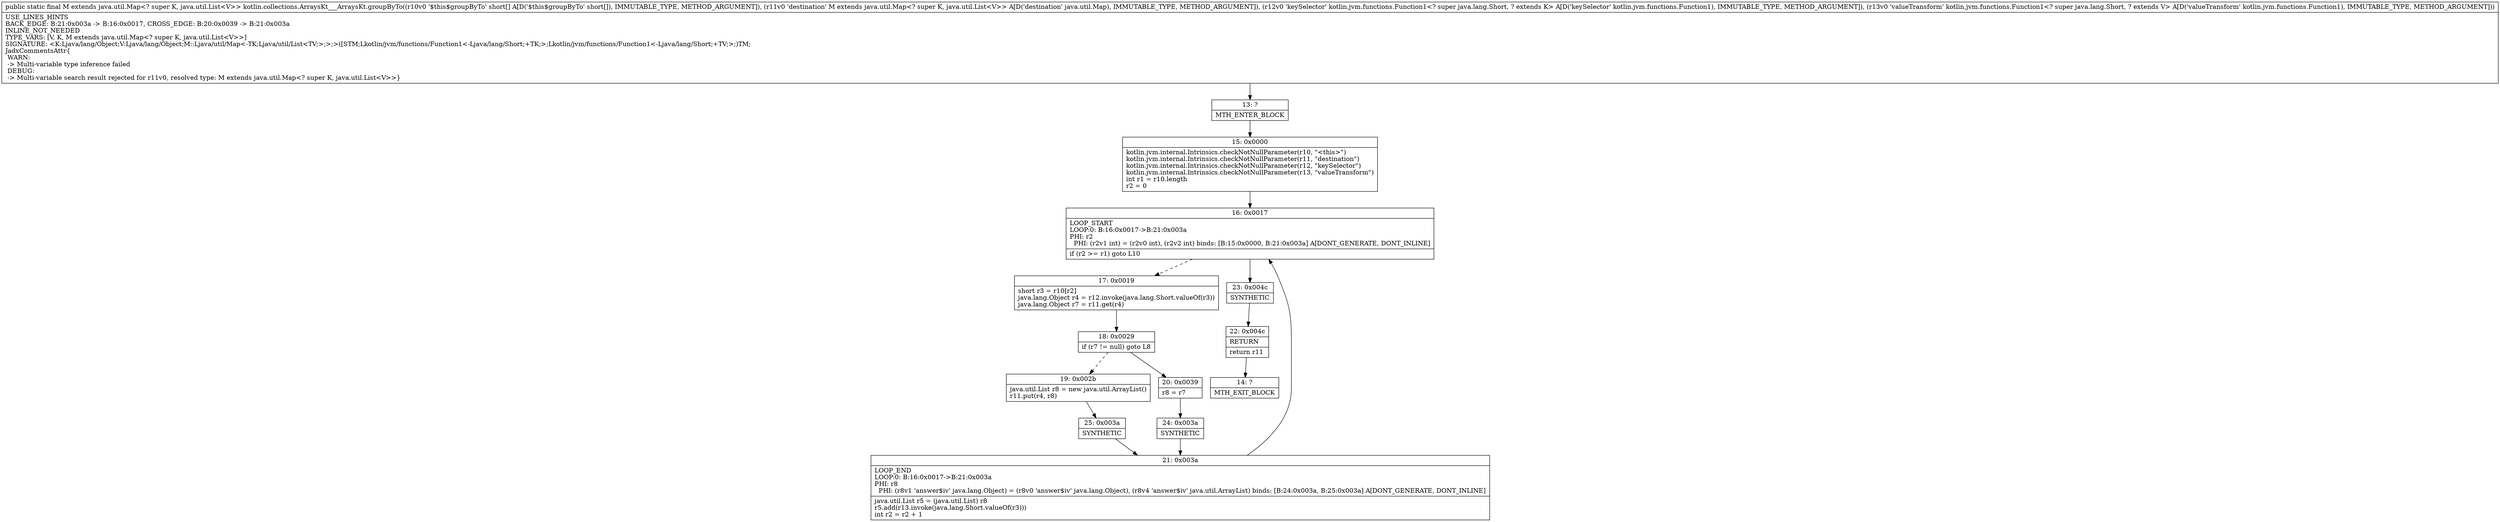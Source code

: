 digraph "CFG forkotlin.collections.ArraysKt___ArraysKt.groupByTo([SLjava\/util\/Map;Lkotlin\/jvm\/functions\/Function1;Lkotlin\/jvm\/functions\/Function1;)Ljava\/util\/Map;" {
Node_13 [shape=record,label="{13\:\ ?|MTH_ENTER_BLOCK\l}"];
Node_15 [shape=record,label="{15\:\ 0x0000|kotlin.jvm.internal.Intrinsics.checkNotNullParameter(r10, \"\<this\>\")\lkotlin.jvm.internal.Intrinsics.checkNotNullParameter(r11, \"destination\")\lkotlin.jvm.internal.Intrinsics.checkNotNullParameter(r12, \"keySelector\")\lkotlin.jvm.internal.Intrinsics.checkNotNullParameter(r13, \"valueTransform\")\lint r1 = r10.length\lr2 = 0\l}"];
Node_16 [shape=record,label="{16\:\ 0x0017|LOOP_START\lLOOP:0: B:16:0x0017\-\>B:21:0x003a\lPHI: r2 \l  PHI: (r2v1 int) = (r2v0 int), (r2v2 int) binds: [B:15:0x0000, B:21:0x003a] A[DONT_GENERATE, DONT_INLINE]\l|if (r2 \>= r1) goto L10\l}"];
Node_17 [shape=record,label="{17\:\ 0x0019|short r3 = r10[r2]\ljava.lang.Object r4 = r12.invoke(java.lang.Short.valueOf(r3))\ljava.lang.Object r7 = r11.get(r4)\l}"];
Node_18 [shape=record,label="{18\:\ 0x0029|if (r7 != null) goto L8\l}"];
Node_19 [shape=record,label="{19\:\ 0x002b|java.util.List r8 = new java.util.ArrayList()\lr11.put(r4, r8)\l}"];
Node_25 [shape=record,label="{25\:\ 0x003a|SYNTHETIC\l}"];
Node_21 [shape=record,label="{21\:\ 0x003a|LOOP_END\lLOOP:0: B:16:0x0017\-\>B:21:0x003a\lPHI: r8 \l  PHI: (r8v1 'answer$iv' java.lang.Object) = (r8v0 'answer$iv' java.lang.Object), (r8v4 'answer$iv' java.util.ArrayList) binds: [B:24:0x003a, B:25:0x003a] A[DONT_GENERATE, DONT_INLINE]\l|java.util.List r5 = (java.util.List) r8\lr5.add(r13.invoke(java.lang.Short.valueOf(r3)))\lint r2 = r2 + 1\l}"];
Node_20 [shape=record,label="{20\:\ 0x0039|r8 = r7\l}"];
Node_24 [shape=record,label="{24\:\ 0x003a|SYNTHETIC\l}"];
Node_23 [shape=record,label="{23\:\ 0x004c|SYNTHETIC\l}"];
Node_22 [shape=record,label="{22\:\ 0x004c|RETURN\l|return r11\l}"];
Node_14 [shape=record,label="{14\:\ ?|MTH_EXIT_BLOCK\l}"];
MethodNode[shape=record,label="{public static final M extends java.util.Map\<? super K, java.util.List\<V\>\> kotlin.collections.ArraysKt___ArraysKt.groupByTo((r10v0 '$this$groupByTo' short[] A[D('$this$groupByTo' short[]), IMMUTABLE_TYPE, METHOD_ARGUMENT]), (r11v0 'destination' M extends java.util.Map\<? super K, java.util.List\<V\>\> A[D('destination' java.util.Map), IMMUTABLE_TYPE, METHOD_ARGUMENT]), (r12v0 'keySelector' kotlin.jvm.functions.Function1\<? super java.lang.Short, ? extends K\> A[D('keySelector' kotlin.jvm.functions.Function1), IMMUTABLE_TYPE, METHOD_ARGUMENT]), (r13v0 'valueTransform' kotlin.jvm.functions.Function1\<? super java.lang.Short, ? extends V\> A[D('valueTransform' kotlin.jvm.functions.Function1), IMMUTABLE_TYPE, METHOD_ARGUMENT]))  | USE_LINES_HINTS\lBACK_EDGE: B:21:0x003a \-\> B:16:0x0017, CROSS_EDGE: B:20:0x0039 \-\> B:21:0x003a\lINLINE_NOT_NEEDED\lTYPE_VARS: [V, K, M extends java.util.Map\<? super K, java.util.List\<V\>\>]\lSIGNATURE: \<K:Ljava\/lang\/Object;V:Ljava\/lang\/Object;M::Ljava\/util\/Map\<\-TK;Ljava\/util\/List\<TV;\>;\>;\>([STM;Lkotlin\/jvm\/functions\/Function1\<\-Ljava\/lang\/Short;+TK;\>;Lkotlin\/jvm\/functions\/Function1\<\-Ljava\/lang\/Short;+TV;\>;)TM;\lJadxCommentsAttr\{\l WARN: \l \-\> Multi\-variable type inference failed\l DEBUG: \l \-\> Multi\-variable search result rejected for r11v0, resolved type: M extends java.util.Map\<? super K, java.util.List\<V\>\>\}\l}"];
MethodNode -> Node_13;Node_13 -> Node_15;
Node_15 -> Node_16;
Node_16 -> Node_17[style=dashed];
Node_16 -> Node_23;
Node_17 -> Node_18;
Node_18 -> Node_19[style=dashed];
Node_18 -> Node_20;
Node_19 -> Node_25;
Node_25 -> Node_21;
Node_21 -> Node_16;
Node_20 -> Node_24;
Node_24 -> Node_21;
Node_23 -> Node_22;
Node_22 -> Node_14;
}

